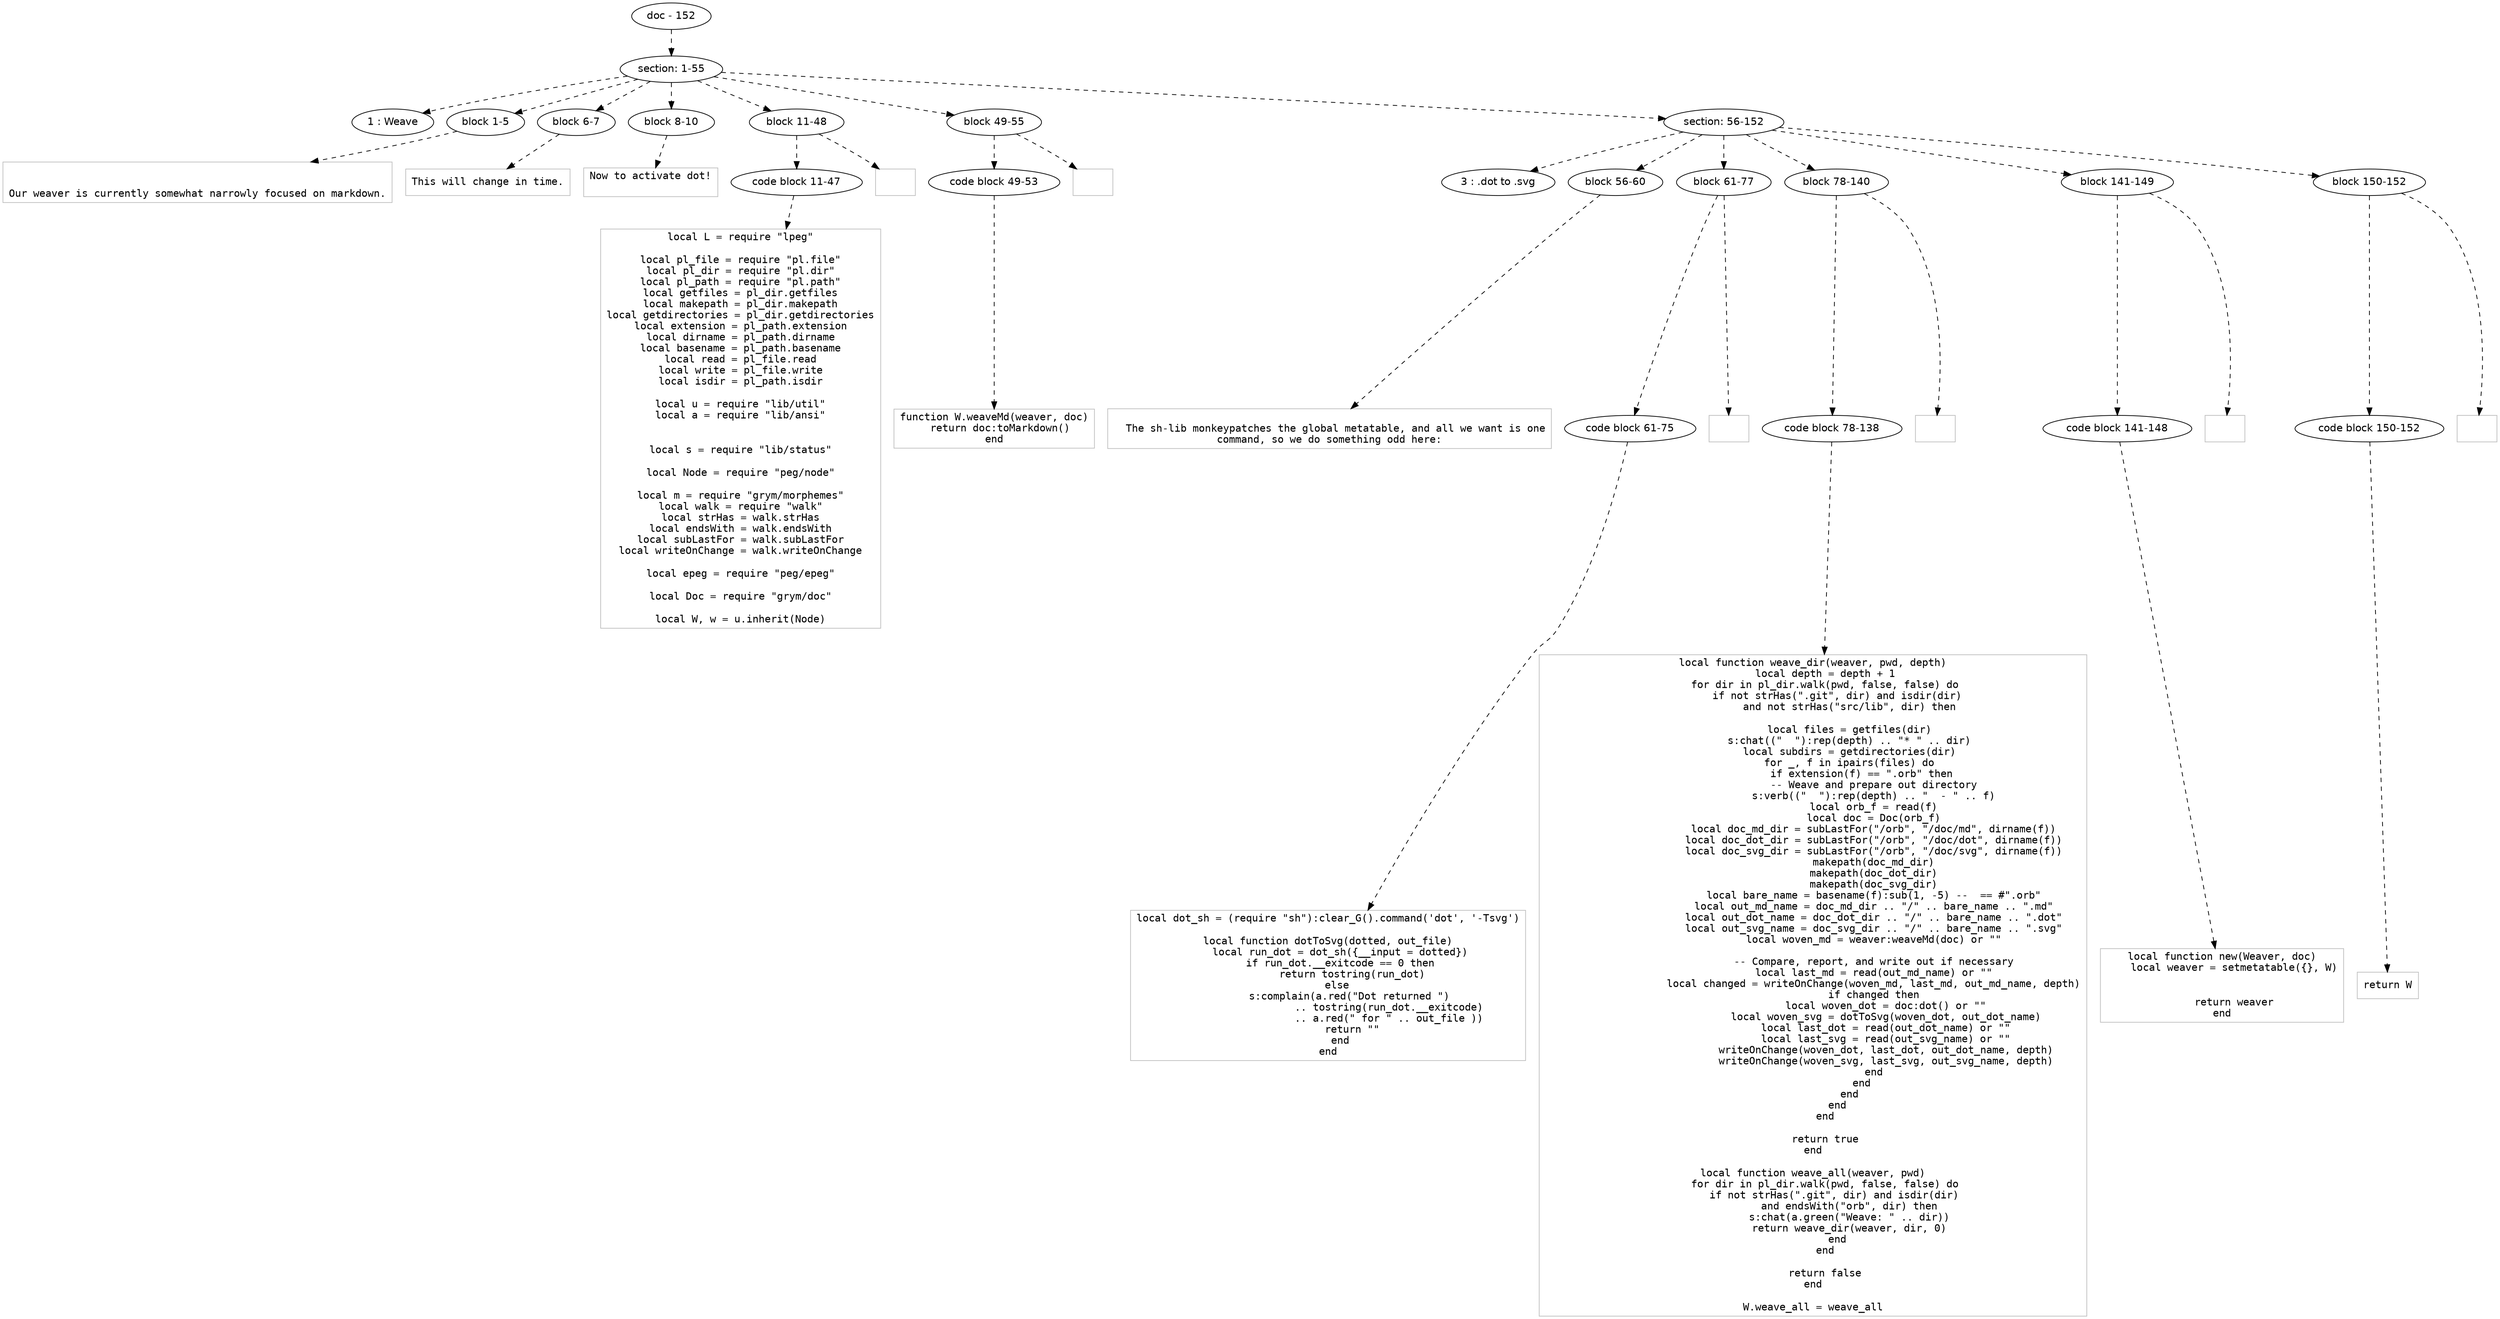 digraph hierarchy {

node [fontname=Helvetica]
edge [style=dashed]

doc_0 [label="doc - 152"]


doc_0 -> { section_1}
{rank=same; section_1}

section_1 [label="section: 1-55"]


section_1 -> { header_2 block_3 block_4 block_5 block_6 block_7 section_8}
{rank=same; header_2 block_3 block_4 block_5 block_6 block_7 section_8}

header_2 [label="1 : Weave"]

block_3 [label="block 1-5"]

block_4 [label="block 6-7"]

block_5 [label="block 8-10"]

block_6 [label="block 11-48"]

block_7 [label="block 49-55"]

section_8 [label="section: 56-152"]


block_3 -> leaf_9
leaf_9  [color=Gray,shape=rectangle,fontname=Inconsolata,label="

Our weaver is currently somewhat narrowly focused on markdown.
"]
block_4 -> leaf_10
leaf_10  [color=Gray,shape=rectangle,fontname=Inconsolata,label="This will change in time.
"]
block_5 -> leaf_11
leaf_11  [color=Gray,shape=rectangle,fontname=Inconsolata,label="Now to activate dot!

"]
block_6 -> { codeblock_12}
{rank=same; codeblock_12}

codeblock_12 [label="code block 11-47"]


codeblock_12 -> leaf_13
leaf_13  [color=Gray,shape=rectangle,fontname=Inconsolata,label="local L = require \"lpeg\"

local pl_file = require \"pl.file\"
local pl_dir = require \"pl.dir\"
local pl_path = require \"pl.path\"
local getfiles = pl_dir.getfiles
local makepath = pl_dir.makepath
local getdirectories = pl_dir.getdirectories
local extension = pl_path.extension
local dirname = pl_path.dirname
local basename = pl_path.basename
local read = pl_file.read
local write = pl_file.write
local isdir = pl_path.isdir

local u = require \"lib/util\"
local a = require \"lib/ansi\"


local s = require \"lib/status\"

local Node = require \"peg/node\"

local m = require \"grym/morphemes\"
local walk = require \"walk\"
local strHas = walk.strHas
local endsWith = walk.endsWith
local subLastFor = walk.subLastFor
local writeOnChange = walk.writeOnChange

local epeg = require \"peg/epeg\"

local Doc = require \"grym/doc\"

local W, w = u.inherit(Node)"]
block_6 -> leaf_14
leaf_14  [color=Gray,shape=rectangle,fontname=Inconsolata,label=""]
block_7 -> { codeblock_15}
{rank=same; codeblock_15}

codeblock_15 [label="code block 49-53"]


codeblock_15 -> leaf_16
leaf_16  [color=Gray,shape=rectangle,fontname=Inconsolata,label="function W.weaveMd(weaver, doc)
  return doc:toMarkdown()
end"]
block_7 -> leaf_17
leaf_17  [color=Gray,shape=rectangle,fontname=Inconsolata,label="
"]
section_8 -> { header_18 block_19 block_20 block_21 block_22 block_23}
{rank=same; header_18 block_19 block_20 block_21 block_22 block_23}

header_18 [label="3 : .dot to .svg"]

block_19 [label="block 56-60"]

block_20 [label="block 61-77"]

block_21 [label="block 78-140"]

block_22 [label="block 141-149"]

block_23 [label="block 150-152"]


block_19 -> leaf_24
leaf_24  [color=Gray,shape=rectangle,fontname=Inconsolata,label="
  The sh-lib monkeypatches the global metatable, and all we want is one
command, so we do something odd here:
"]
block_20 -> { codeblock_25}
{rank=same; codeblock_25}

codeblock_25 [label="code block 61-75"]


codeblock_25 -> leaf_26
leaf_26  [color=Gray,shape=rectangle,fontname=Inconsolata,label="local dot_sh = (require \"sh\"):clear_G().command('dot', '-Tsvg')

local function dotToSvg(dotted, out_file)
    local run_dot = dot_sh({__input = dotted})
    if run_dot.__exitcode == 0 then
        return tostring(run_dot)
    else 
        s:complain(a.red(\"Dot returned \") 
                    .. tostring(run_dot.__exitcode)
                    .. a.red(\" for \" .. out_file ))
        return \"\"
    end
end"]
block_20 -> leaf_27
leaf_27  [color=Gray,shape=rectangle,fontname=Inconsolata,label="
"]
block_21 -> { codeblock_28}
{rank=same; codeblock_28}

codeblock_28 [label="code block 78-138"]


codeblock_28 -> leaf_29
leaf_29  [color=Gray,shape=rectangle,fontname=Inconsolata,label="local function weave_dir(weaver, pwd, depth)
    local depth = depth + 1
    for dir in pl_dir.walk(pwd, false, false) do
        if not strHas(\".git\", dir) and isdir(dir)
            and not strHas(\"src/lib\", dir) then

            local files = getfiles(dir)
            s:chat((\"  \"):rep(depth) .. \"* \" .. dir)
            local subdirs = getdirectories(dir)
            for _, f in ipairs(files) do
                if extension(f) == \".orb\" then
                    -- Weave and prepare out directory
                    s:verb((\"  \"):rep(depth) .. \"  - \" .. f)
                    local orb_f = read(f)
                    local doc = Doc(orb_f)
                    local doc_md_dir = subLastFor(\"/orb\", \"/doc/md\", dirname(f))
                    local doc_dot_dir = subLastFor(\"/orb\", \"/doc/dot\", dirname(f))
                    local doc_svg_dir = subLastFor(\"/orb\", \"/doc/svg\", dirname(f))
                    makepath(doc_md_dir)
                    makepath(doc_dot_dir)
                    makepath(doc_svg_dir)
                    local bare_name = basename(f):sub(1, -5) --  == #\".orb\"
                    local out_md_name = doc_md_dir .. \"/\" .. bare_name .. \".md\"
                    local out_dot_name = doc_dot_dir .. \"/\" .. bare_name .. \".dot\"
                    local out_svg_name = doc_svg_dir .. \"/\" .. bare_name .. \".svg\"
                    local woven_md = weaver:weaveMd(doc) or \"\"
                    
                    -- Compare, report, and write out if necessary
                    local last_md = read(out_md_name) or \"\"
                    local changed = writeOnChange(woven_md, last_md, out_md_name, depth)
                    if changed then
                        local woven_dot = doc:dot() or \"\"
                        local woven_svg = dotToSvg(woven_dot, out_dot_name)
                        local last_dot = read(out_dot_name) or \"\"
                        local last_svg = read(out_svg_name) or \"\"
                        writeOnChange(woven_dot, last_dot, out_dot_name, depth)
                        writeOnChange(woven_svg, last_svg, out_svg_name, depth)
                    end
                end
            end
        end
    end

    return true
end

local function weave_all(weaver, pwd)
    for dir in pl_dir.walk(pwd, false, false) do
        if not strHas(\".git\", dir) and isdir(dir) 
            and endsWith(\"orb\", dir) then
            s:chat(a.green(\"Weave: \" .. dir))
            return weave_dir(weaver, dir, 0)
        end
    end

    return false
end

W.weave_all = weave_all"]
block_21 -> leaf_30
leaf_30  [color=Gray,shape=rectangle,fontname=Inconsolata,label="
"]
block_22 -> { codeblock_31}
{rank=same; codeblock_31}

codeblock_31 [label="code block 141-148"]


codeblock_31 -> leaf_32
leaf_32  [color=Gray,shape=rectangle,fontname=Inconsolata,label="local function new(Weaver, doc)
    local weaver = setmetatable({}, W)


    return weaver
end"]
block_22 -> leaf_33
leaf_33  [color=Gray,shape=rectangle,fontname=Inconsolata,label=""]
block_23 -> { codeblock_34}
{rank=same; codeblock_34}

codeblock_34 [label="code block 150-152"]


codeblock_34 -> leaf_35
leaf_35  [color=Gray,shape=rectangle,fontname=Inconsolata,label="return W"]
block_23 -> leaf_36
leaf_36  [color=Gray,shape=rectangle,fontname=Inconsolata,label=""]

}
